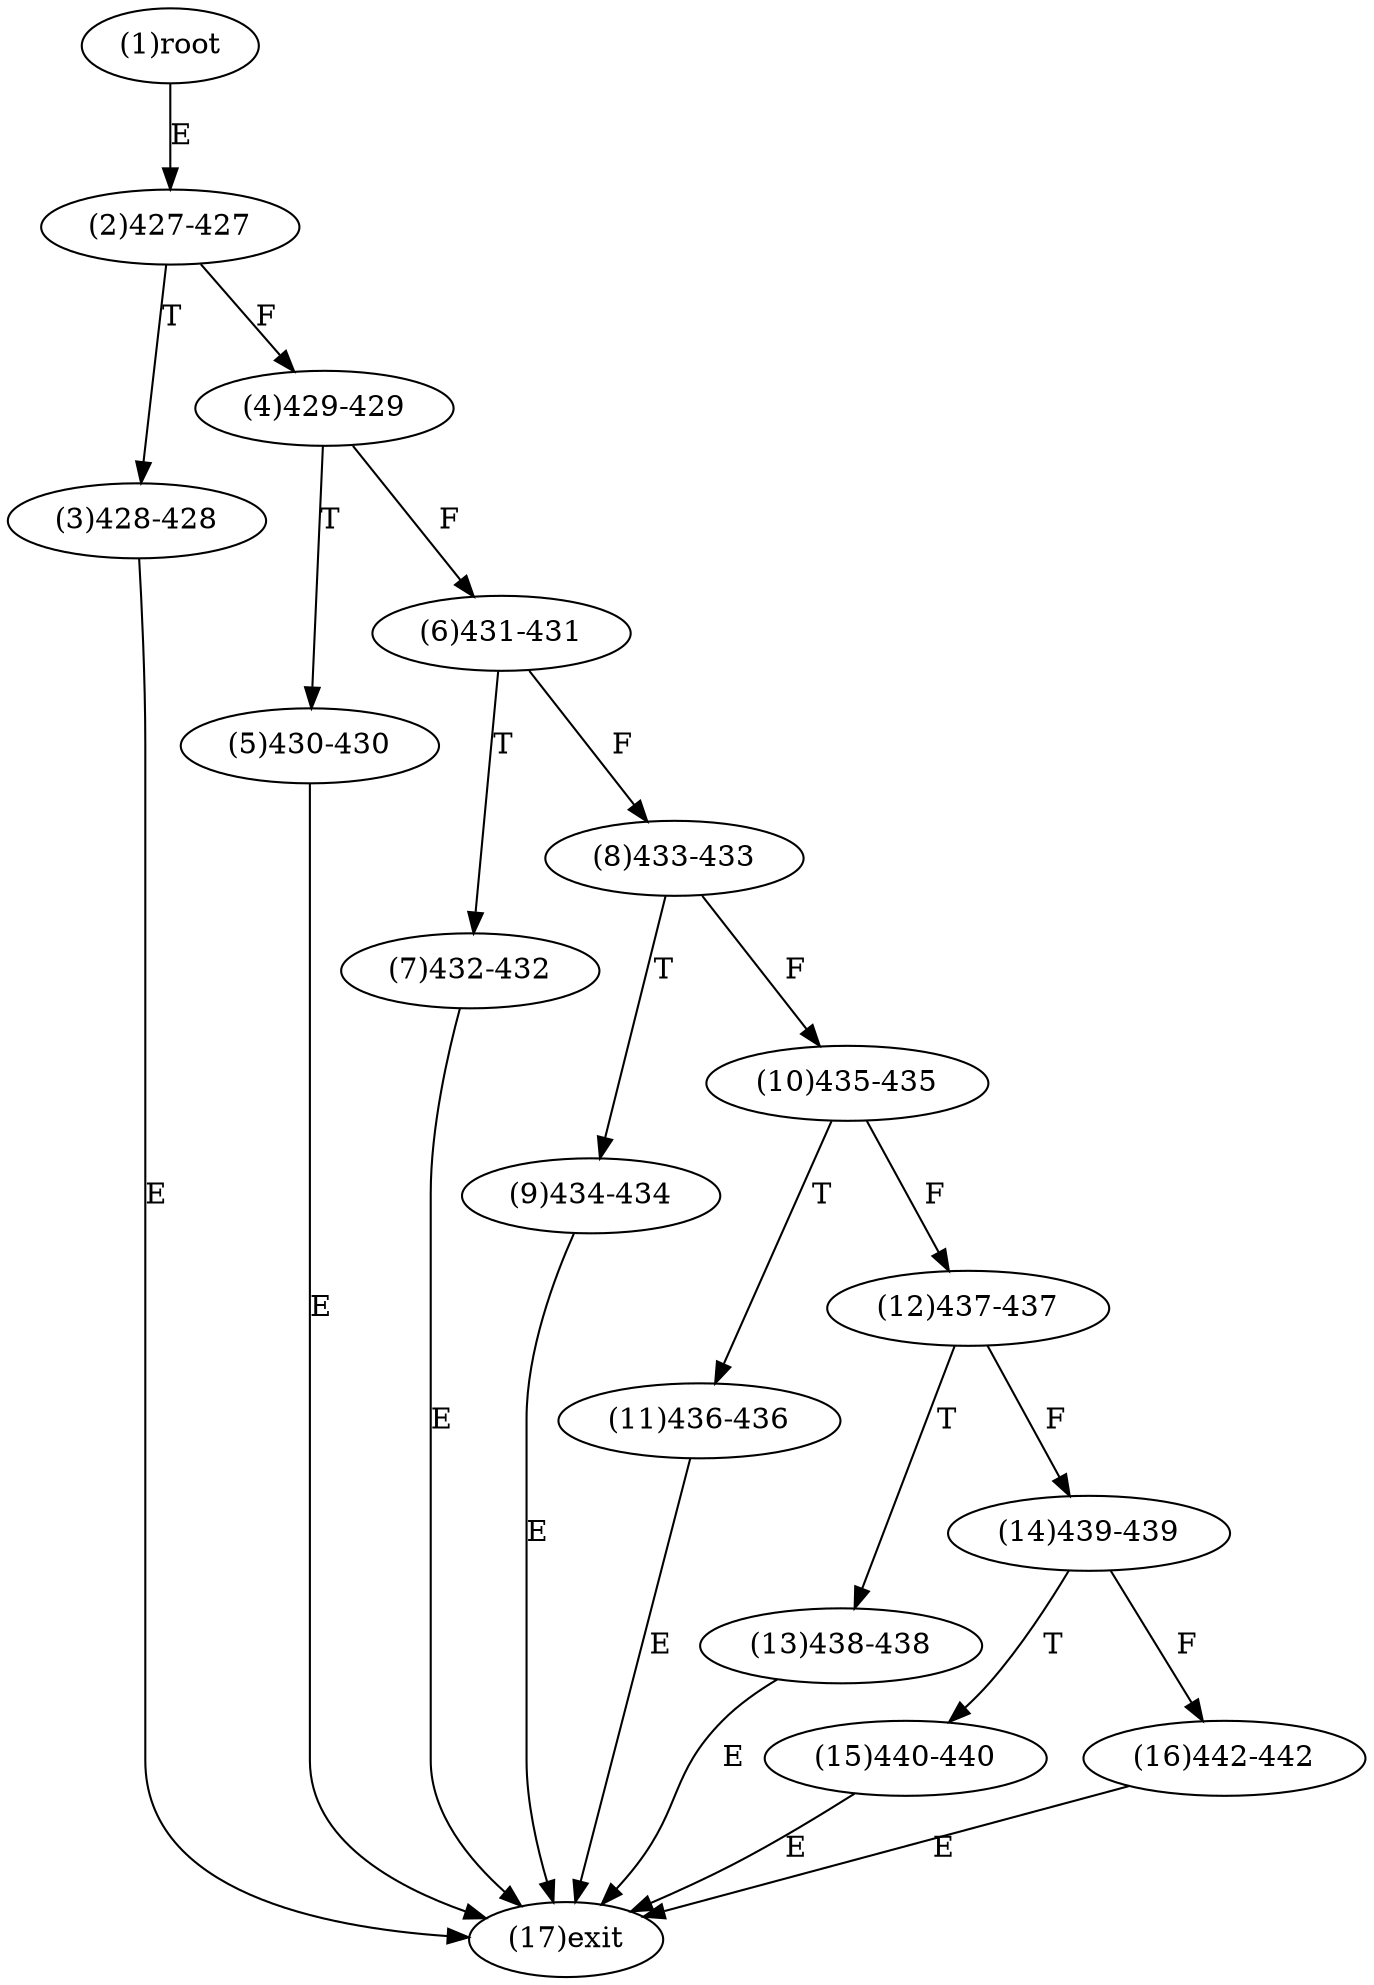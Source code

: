 digraph "" { 
1[ label="(1)root"];
2[ label="(2)427-427"];
3[ label="(3)428-428"];
4[ label="(4)429-429"];
5[ label="(5)430-430"];
6[ label="(6)431-431"];
7[ label="(7)432-432"];
8[ label="(8)433-433"];
9[ label="(9)434-434"];
10[ label="(10)435-435"];
11[ label="(11)436-436"];
12[ label="(12)437-437"];
13[ label="(13)438-438"];
14[ label="(14)439-439"];
15[ label="(15)440-440"];
17[ label="(17)exit"];
16[ label="(16)442-442"];
1->2[ label="E"];
2->4[ label="F"];
2->3[ label="T"];
3->17[ label="E"];
4->6[ label="F"];
4->5[ label="T"];
5->17[ label="E"];
6->8[ label="F"];
6->7[ label="T"];
7->17[ label="E"];
8->10[ label="F"];
8->9[ label="T"];
9->17[ label="E"];
10->12[ label="F"];
10->11[ label="T"];
11->17[ label="E"];
12->14[ label="F"];
12->13[ label="T"];
13->17[ label="E"];
14->16[ label="F"];
14->15[ label="T"];
15->17[ label="E"];
16->17[ label="E"];
}
